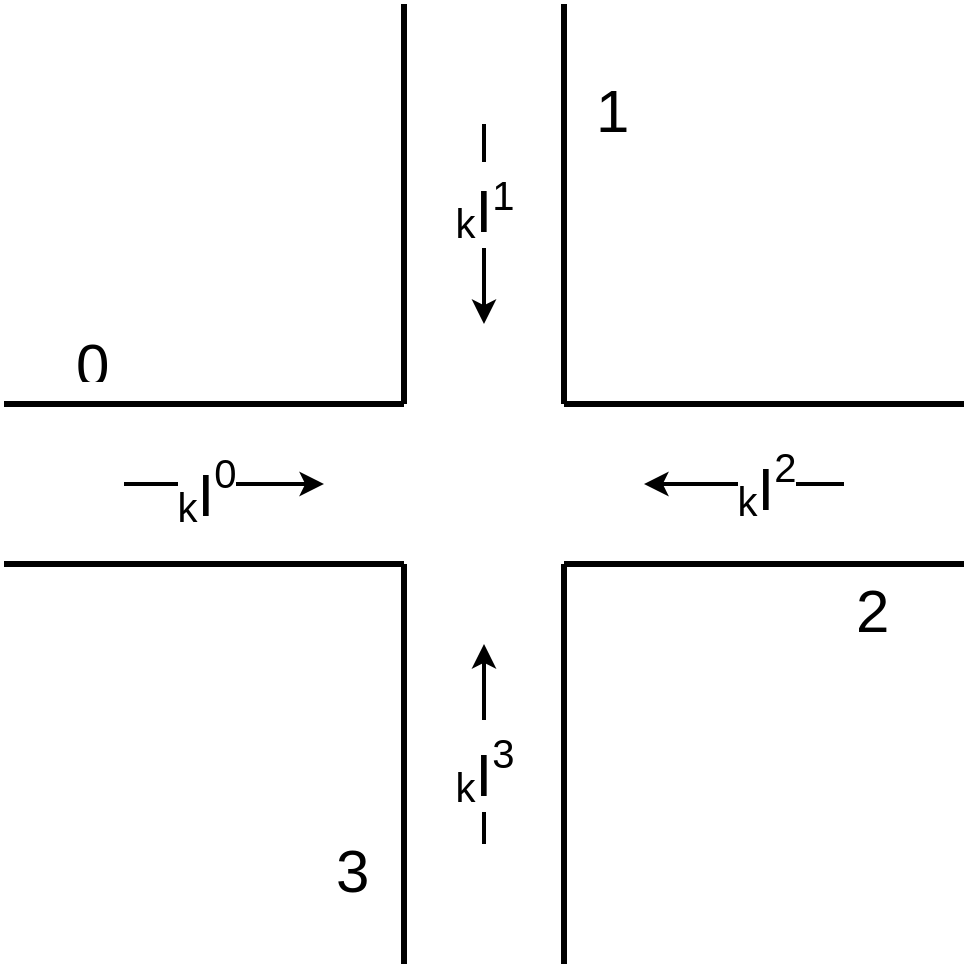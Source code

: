 <mxfile version="15.7.3" type="device"><diagram id="bSCv1mFTplKzy49dalBF" name="Page-1"><mxGraphModel dx="2062" dy="1127" grid="1" gridSize="10" guides="1" tooltips="1" connect="1" arrows="1" fold="1" page="1" pageScale="1" pageWidth="1169" pageHeight="827" math="0" shadow="0"><root><mxCell id="0"/><mxCell id="1" parent="0"/><mxCell id="VujdAIoePD-zYrg8XL84-1" value="" style="endArrow=none;html=1;rounded=0;strokeWidth=3;" parent="1" edge="1"><mxGeometry width="50" height="50" relative="1" as="geometry"><mxPoint x="200" y="320" as="sourcePoint"/><mxPoint x="400" y="320" as="targetPoint"/></mxGeometry></mxCell><mxCell id="VujdAIoePD-zYrg8XL84-2" value="" style="endArrow=none;html=1;rounded=0;strokeWidth=3;" parent="1" edge="1"><mxGeometry width="50" height="50" relative="1" as="geometry"><mxPoint x="200" y="400" as="sourcePoint"/><mxPoint x="400" y="400" as="targetPoint"/></mxGeometry></mxCell><mxCell id="VujdAIoePD-zYrg8XL84-3" value="" style="endArrow=none;html=1;rounded=0;strokeWidth=3;" parent="1" edge="1"><mxGeometry width="50" height="50" relative="1" as="geometry"><mxPoint x="400" y="400" as="sourcePoint"/><mxPoint x="400" y="600" as="targetPoint"/></mxGeometry></mxCell><mxCell id="VujdAIoePD-zYrg8XL84-4" value="" style="endArrow=none;html=1;rounded=0;strokeWidth=3;" parent="1" edge="1"><mxGeometry width="50" height="50" relative="1" as="geometry"><mxPoint x="480" y="400" as="sourcePoint"/><mxPoint x="480" y="600" as="targetPoint"/></mxGeometry></mxCell><mxCell id="VujdAIoePD-zYrg8XL84-5" value="" style="endArrow=none;html=1;rounded=0;strokeWidth=3;" parent="1" edge="1"><mxGeometry width="50" height="50" relative="1" as="geometry"><mxPoint x="400" y="120" as="sourcePoint"/><mxPoint x="400" y="320" as="targetPoint"/></mxGeometry></mxCell><mxCell id="VujdAIoePD-zYrg8XL84-6" value="" style="endArrow=none;html=1;rounded=0;strokeWidth=3;" parent="1" edge="1"><mxGeometry width="50" height="50" relative="1" as="geometry"><mxPoint x="480" y="120" as="sourcePoint"/><mxPoint x="480" y="320" as="targetPoint"/></mxGeometry></mxCell><mxCell id="VujdAIoePD-zYrg8XL84-7" value="" style="endArrow=none;html=1;rounded=0;strokeWidth=3;" parent="1" edge="1"><mxGeometry width="50" height="50" relative="1" as="geometry"><mxPoint x="480" y="320" as="sourcePoint"/><mxPoint x="680" y="320" as="targetPoint"/></mxGeometry></mxCell><mxCell id="VujdAIoePD-zYrg8XL84-8" value="" style="endArrow=none;html=1;rounded=0;strokeWidth=3;" parent="1" edge="1"><mxGeometry width="50" height="50" relative="1" as="geometry"><mxPoint x="480" y="400" as="sourcePoint"/><mxPoint x="680" y="400" as="targetPoint"/></mxGeometry></mxCell><mxCell id="VujdAIoePD-zYrg8XL84-9" value="" style="endArrow=classic;html=1;rounded=0;strokeWidth=2;startArrow=none;startFill=0;endFill=1;" parent="1" edge="1"><mxGeometry width="50" height="50" relative="1" as="geometry"><mxPoint x="440" y="540" as="sourcePoint"/><mxPoint x="440" y="440" as="targetPoint"/></mxGeometry></mxCell><mxCell id="VujdAIoePD-zYrg8XL84-16" value="&lt;font style=&quot;font-size: 30px&quot;&gt;&lt;font size=&quot;1&quot;&gt;&lt;sub style=&quot;font-size: 20px&quot;&gt;&lt;font style=&quot;font-size: 30px&quot;&gt;&lt;font size=&quot;1&quot;&gt;&lt;sub style=&quot;font-size: 20px&quot;&gt;k&lt;/sub&gt;&lt;/font&gt;I&lt;/font&gt;&lt;/sub&gt;&lt;/font&gt;&lt;sup&gt;&lt;font size=&quot;1&quot;&gt;&lt;span style=&quot;font-size: 20px&quot;&gt;3&lt;/span&gt;&lt;/font&gt;&lt;/sup&gt;&lt;/font&gt;" style="edgeLabel;html=1;align=center;verticalAlign=middle;resizable=0;points=[];fontSize=20;" parent="VujdAIoePD-zYrg8XL84-9" vertex="1" connectable="0"><mxGeometry x="0.283" y="-1" relative="1" as="geometry"><mxPoint x="-1" y="24" as="offset"/></mxGeometry></mxCell><mxCell id="VujdAIoePD-zYrg8XL84-10" value="" style="endArrow=none;html=1;rounded=0;strokeWidth=2;startArrow=classic;startFill=1;endFill=0;" parent="1" edge="1"><mxGeometry width="50" height="50" relative="1" as="geometry"><mxPoint x="440" y="280" as="sourcePoint"/><mxPoint x="440" y="180" as="targetPoint"/></mxGeometry></mxCell><mxCell id="VujdAIoePD-zYrg8XL84-14" value="&lt;font style=&quot;font-size: 30px&quot;&gt;&lt;font size=&quot;1&quot;&gt;&lt;sub style=&quot;font-size: 20px&quot;&gt;k&lt;/sub&gt;&lt;/font&gt;I&lt;sup&gt;&lt;font size=&quot;1&quot;&gt;&lt;span style=&quot;font-size: 20px&quot;&gt;1&lt;/span&gt;&lt;/font&gt;&lt;/sup&gt;&lt;/font&gt;" style="edgeLabel;html=1;align=center;verticalAlign=middle;resizable=0;points=[];fontSize=20;" parent="VujdAIoePD-zYrg8XL84-10" vertex="1" connectable="0"><mxGeometry x="0.304" y="2" relative="1" as="geometry"><mxPoint x="2" y="5" as="offset"/></mxGeometry></mxCell><mxCell id="VujdAIoePD-zYrg8XL84-11" value="" style="endArrow=classic;html=1;rounded=0;strokeWidth=2;startArrow=none;startFill=0;endFill=1;" parent="1" edge="1"><mxGeometry width="50" height="50" relative="1" as="geometry"><mxPoint x="260" y="360" as="sourcePoint"/><mxPoint x="360" y="360" as="targetPoint"/></mxGeometry></mxCell><mxCell id="VujdAIoePD-zYrg8XL84-15" value="&lt;font style=&quot;font-size: 30px&quot;&gt;&lt;font size=&quot;1&quot;&gt;&lt;sub style=&quot;font-size: 20px&quot;&gt;&lt;font style=&quot;font-size: 30px&quot;&gt;&lt;font size=&quot;1&quot;&gt;&lt;sub style=&quot;font-size: 20px&quot;&gt;k&lt;/sub&gt;&lt;/font&gt;I&lt;/font&gt;&lt;/sub&gt;&lt;/font&gt;&lt;sup&gt;&lt;font size=&quot;1&quot;&gt;&lt;span style=&quot;font-size: 20px&quot;&gt;0&lt;/span&gt;&lt;/font&gt;&lt;/sup&gt;&lt;/font&gt;" style="edgeLabel;html=1;align=center;verticalAlign=middle;resizable=0;points=[];fontSize=20;" parent="VujdAIoePD-zYrg8XL84-11" vertex="1" connectable="0"><mxGeometry x="-0.212" relative="1" as="geometry"><mxPoint x="1" as="offset"/></mxGeometry></mxCell><mxCell id="VujdAIoePD-zYrg8XL84-12" value="" style="endArrow=none;html=1;rounded=0;strokeWidth=2;endFill=0;startArrow=classic;startFill=1;" parent="1" edge="1"><mxGeometry width="50" height="50" relative="1" as="geometry"><mxPoint x="520" y="360" as="sourcePoint"/><mxPoint x="620" y="360" as="targetPoint"/></mxGeometry></mxCell><mxCell id="VujdAIoePD-zYrg8XL84-13" value="&lt;font style=&quot;font-size: 30px&quot;&gt;&lt;font size=&quot;1&quot;&gt;&lt;sub style=&quot;font-size: 20px&quot;&gt;&lt;font style=&quot;font-size: 30px&quot;&gt;&lt;font size=&quot;1&quot;&gt;&lt;sub style=&quot;font-size: 20px&quot;&gt;k&lt;/sub&gt;&lt;/font&gt;I&lt;/font&gt;&lt;/sub&gt;&lt;/font&gt;&lt;sup&gt;&lt;font size=&quot;1&quot;&gt;&lt;span style=&quot;font-size: 20px&quot;&gt;2&lt;/span&gt;&lt;/font&gt;&lt;/sup&gt;&lt;/font&gt;" style="edgeLabel;html=1;align=center;verticalAlign=middle;resizable=0;points=[];" parent="VujdAIoePD-zYrg8XL84-12" vertex="1" connectable="0"><mxGeometry x="0.25" y="3" relative="1" as="geometry"><mxPoint x="-2" as="offset"/></mxGeometry></mxCell><mxCell id="VujdAIoePD-zYrg8XL84-17" value="0" style="text;strokeColor=none;fillColor=none;align=left;verticalAlign=middle;spacingLeft=4;spacingRight=4;overflow=hidden;points=[[0,0.5],[1,0.5]];portConstraint=eastwest;rotatable=0;fontSize=30;" parent="1" vertex="1"><mxGeometry x="230" y="280" width="30" height="30" as="geometry"/></mxCell><mxCell id="VujdAIoePD-zYrg8XL84-18" value="1" style="text;strokeColor=none;fillColor=none;align=left;verticalAlign=middle;spacingLeft=4;spacingRight=4;overflow=hidden;points=[[0,0.5],[1,0.5]];portConstraint=eastwest;rotatable=0;fontSize=30;" parent="1" vertex="1"><mxGeometry x="490" y="150" width="30" height="40" as="geometry"/></mxCell><mxCell id="VujdAIoePD-zYrg8XL84-19" value="2" style="text;strokeColor=none;fillColor=none;align=left;verticalAlign=middle;spacingLeft=4;spacingRight=4;overflow=hidden;points=[[0,0.5],[1,0.5]];portConstraint=eastwest;rotatable=0;fontSize=30;" parent="1" vertex="1"><mxGeometry x="620" y="400" width="30" height="40" as="geometry"/></mxCell><mxCell id="VujdAIoePD-zYrg8XL84-20" value="3" style="text;strokeColor=none;fillColor=none;align=left;verticalAlign=middle;spacingLeft=4;spacingRight=4;overflow=hidden;points=[[0,0.5],[1,0.5]];portConstraint=eastwest;rotatable=0;fontSize=30;" parent="1" vertex="1"><mxGeometry x="360" y="530" width="30" height="40" as="geometry"/></mxCell></root></mxGraphModel></diagram></mxfile>